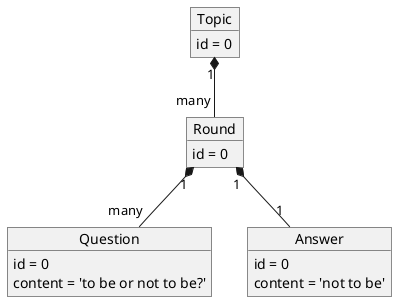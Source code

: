 @startuml
object Topic {
	id = 0
}

object Round {
	id = 0
}
object Question {
	id = 0
	content = 'to be or not to be?'
}
object Answer {
	id = 0
	content = 'not to be'
}

Topic "1" *-- "many" Round
Round "1" *-- "many" Question
Round "1" *-- "1" Answer

